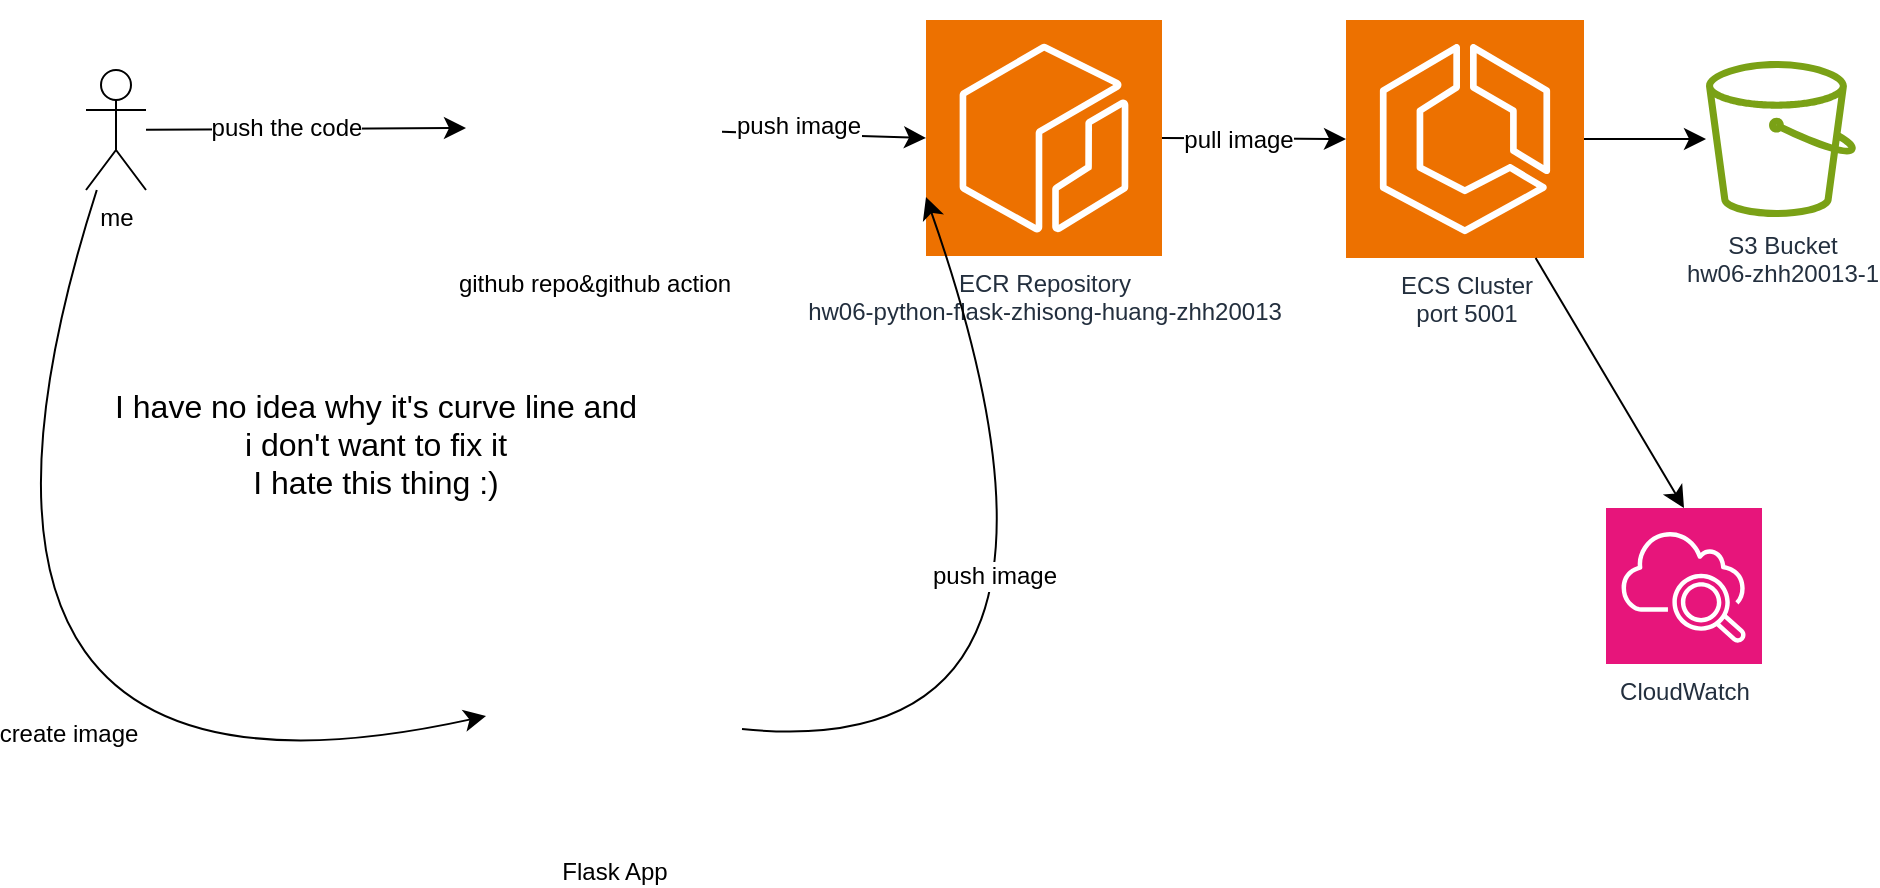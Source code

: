 <mxfile version="26.1.0">
  <diagram id="Ht1M8jgEwFfnCIfOTk4-" name="Page-1">
    <mxGraphModel dx="1789" dy="1349" grid="1" gridSize="10" guides="1" tooltips="1" connect="1" arrows="1" fold="1" page="1" pageScale="1" pageWidth="1169" pageHeight="827" math="0" shadow="0">
      <root>
        <mxCell id="0" />
        <mxCell id="1" parent="0" />
        <mxCell id="o-EwrLxDlOVlQtrlVzl7-3" style="edgeStyle=none;curved=1;rounded=0;orthogonalLoop=1;jettySize=auto;html=1;fontSize=12;startSize=8;endSize=8;" edge="1" parent="1" source="o-EwrLxDlOVlQtrlVzl7-1" target="o-EwrLxDlOVlQtrlVzl7-2">
          <mxGeometry relative="1" as="geometry">
            <Array as="points">
              <mxPoint x="250" y="270" />
            </Array>
          </mxGeometry>
        </mxCell>
        <mxCell id="o-EwrLxDlOVlQtrlVzl7-4" value="push the code" style="edgeLabel;html=1;align=center;verticalAlign=middle;resizable=0;points=[];fontSize=12;" vertex="1" connectable="0" parent="o-EwrLxDlOVlQtrlVzl7-3">
          <mxGeometry x="0.181" relative="1" as="geometry">
            <mxPoint x="-25" as="offset" />
          </mxGeometry>
        </mxCell>
        <mxCell id="o-EwrLxDlOVlQtrlVzl7-25" style="edgeStyle=none;curved=1;rounded=0;orthogonalLoop=1;jettySize=auto;html=1;fontSize=12;startSize=8;endSize=8;entryX=0;entryY=0.5;entryDx=0;entryDy=0;" edge="1" parent="1" source="o-EwrLxDlOVlQtrlVzl7-1" target="o-EwrLxDlOVlQtrlVzl7-24">
          <mxGeometry relative="1" as="geometry">
            <mxPoint x="105" y="570" as="targetPoint" />
            <Array as="points">
              <mxPoint x="-10" y="630" />
            </Array>
          </mxGeometry>
        </mxCell>
        <mxCell id="o-EwrLxDlOVlQtrlVzl7-31" value="create image" style="edgeLabel;html=1;align=center;verticalAlign=middle;resizable=0;points=[];fontSize=12;" vertex="1" connectable="0" parent="o-EwrLxDlOVlQtrlVzl7-25">
          <mxGeometry x="0.369" y="36" relative="1" as="geometry">
            <mxPoint as="offset" />
          </mxGeometry>
        </mxCell>
        <mxCell id="o-EwrLxDlOVlQtrlVzl7-1" value="me" style="shape=umlActor;verticalLabelPosition=bottom;verticalAlign=top;html=1;outlineConnect=0;" vertex="1" parent="1">
          <mxGeometry x="90" y="241" width="30" height="60" as="geometry" />
        </mxCell>
        <mxCell id="o-EwrLxDlOVlQtrlVzl7-2" value="github repo&amp;amp;github action" style="shape=image;html=1;verticalAlign=top;verticalLabelPosition=bottom;labelBackgroundColor=#ffffff;imageAspect=0;aspect=fixed;image=https://cdn1.iconfinder.com/data/icons/picons-social/57/github_rounded-128.png" vertex="1" parent="1">
          <mxGeometry x="280" y="206" width="128" height="128" as="geometry" />
        </mxCell>
        <mxCell id="o-EwrLxDlOVlQtrlVzl7-15" value="ECR Repository&lt;div&gt;hw06-python-flask-zhisong-huang-zhh20013&lt;/div&gt;" style="sketch=0;points=[[0,0,0],[0.25,0,0],[0.5,0,0],[0.75,0,0],[1,0,0],[0,1,0],[0.25,1,0],[0.5,1,0],[0.75,1,0],[1,1,0],[0,0.25,0],[0,0.5,0],[0,0.75,0],[1,0.25,0],[1,0.5,0],[1,0.75,0]];outlineConnect=0;fontColor=#232F3E;fillColor=#ED7100;strokeColor=#ffffff;dashed=0;verticalLabelPosition=bottom;verticalAlign=top;align=center;html=1;fontSize=12;fontStyle=0;aspect=fixed;shape=mxgraph.aws4.resourceIcon;resIcon=mxgraph.aws4.ecr;" vertex="1" parent="1">
          <mxGeometry x="510" y="216" width="118" height="118" as="geometry" />
        </mxCell>
        <mxCell id="o-EwrLxDlOVlQtrlVzl7-16" style="edgeStyle=none;curved=1;rounded=0;orthogonalLoop=1;jettySize=auto;html=1;entryX=0;entryY=0.5;entryDx=0;entryDy=0;entryPerimeter=0;fontSize=12;startSize=8;endSize=8;" edge="1" parent="1" source="o-EwrLxDlOVlQtrlVzl7-2" target="o-EwrLxDlOVlQtrlVzl7-15">
          <mxGeometry relative="1" as="geometry" />
        </mxCell>
        <mxCell id="o-EwrLxDlOVlQtrlVzl7-17" value="push image" style="edgeLabel;html=1;align=center;verticalAlign=middle;resizable=0;points=[];fontSize=12;" vertex="1" connectable="0" parent="o-EwrLxDlOVlQtrlVzl7-16">
          <mxGeometry x="-0.27" y="4" relative="1" as="geometry">
            <mxPoint x="1" as="offset" />
          </mxGeometry>
        </mxCell>
        <mxCell id="o-EwrLxDlOVlQtrlVzl7-34" style="edgeStyle=none;curved=1;rounded=0;orthogonalLoop=1;jettySize=auto;html=1;fontSize=12;startSize=8;endSize=8;" edge="1" parent="1" source="o-EwrLxDlOVlQtrlVzl7-18" target="o-EwrLxDlOVlQtrlVzl7-19">
          <mxGeometry relative="1" as="geometry" />
        </mxCell>
        <mxCell id="o-EwrLxDlOVlQtrlVzl7-18" value="ECS Cluster&lt;div&gt;port 5001&lt;/div&gt;" style="sketch=0;points=[[0,0,0],[0.25,0,0],[0.5,0,0],[0.75,0,0],[1,0,0],[0,1,0],[0.25,1,0],[0.5,1,0],[0.75,1,0],[1,1,0],[0,0.25,0],[0,0.5,0],[0,0.75,0],[1,0.25,0],[1,0.5,0],[1,0.75,0]];outlineConnect=0;fontColor=#232F3E;fillColor=#ED7100;strokeColor=#ffffff;dashed=0;verticalLabelPosition=bottom;verticalAlign=top;align=center;html=1;fontSize=12;fontStyle=0;aspect=fixed;shape=mxgraph.aws4.resourceIcon;resIcon=mxgraph.aws4.ecs;" vertex="1" parent="1">
          <mxGeometry x="720" y="216" width="119" height="119" as="geometry" />
        </mxCell>
        <mxCell id="o-EwrLxDlOVlQtrlVzl7-19" value="&lt;div&gt;S3 Bucket&lt;/div&gt;hw06-zhh20013-1" style="sketch=0;outlineConnect=0;fontColor=#232F3E;gradientColor=none;fillColor=#7AA116;strokeColor=none;dashed=0;verticalLabelPosition=bottom;verticalAlign=top;align=center;html=1;fontSize=12;fontStyle=0;aspect=fixed;pointerEvents=1;shape=mxgraph.aws4.bucket;" vertex="1" parent="1">
          <mxGeometry x="900" y="236.5" width="75" height="78" as="geometry" />
        </mxCell>
        <mxCell id="o-EwrLxDlOVlQtrlVzl7-22" style="edgeStyle=none;curved=1;rounded=0;orthogonalLoop=1;jettySize=auto;html=1;exitX=1;exitY=0.5;exitDx=0;exitDy=0;exitPerimeter=0;entryX=0;entryY=0.5;entryDx=0;entryDy=0;entryPerimeter=0;fontSize=12;startSize=8;endSize=8;" edge="1" parent="1" source="o-EwrLxDlOVlQtrlVzl7-15" target="o-EwrLxDlOVlQtrlVzl7-18">
          <mxGeometry relative="1" as="geometry" />
        </mxCell>
        <mxCell id="o-EwrLxDlOVlQtrlVzl7-23" value="pull image" style="edgeLabel;html=1;align=center;verticalAlign=middle;resizable=0;points=[];fontSize=12;" vertex="1" connectable="0" parent="o-EwrLxDlOVlQtrlVzl7-22">
          <mxGeometry x="0.177" relative="1" as="geometry">
            <mxPoint x="-16" as="offset" />
          </mxGeometry>
        </mxCell>
        <mxCell id="o-EwrLxDlOVlQtrlVzl7-24" value="Flask App" style="shape=image;html=1;verticalAlign=top;verticalLabelPosition=bottom;labelBackgroundColor=#ffffff;imageAspect=0;aspect=fixed;image=https://cdn0.iconfinder.com/data/icons/social-media-2104/24/social_media_social_media_logo_docker-128.png" vertex="1" parent="1">
          <mxGeometry x="290" y="500" width="128" height="128" as="geometry" />
        </mxCell>
        <mxCell id="o-EwrLxDlOVlQtrlVzl7-32" style="edgeStyle=none;curved=1;rounded=0;orthogonalLoop=1;jettySize=auto;html=1;entryX=0;entryY=0.75;entryDx=0;entryDy=0;entryPerimeter=0;fontSize=12;startSize=8;endSize=8;" edge="1" parent="1" source="o-EwrLxDlOVlQtrlVzl7-24" target="o-EwrLxDlOVlQtrlVzl7-15">
          <mxGeometry relative="1" as="geometry">
            <Array as="points">
              <mxPoint x="610" y="590" />
            </Array>
          </mxGeometry>
        </mxCell>
        <mxCell id="o-EwrLxDlOVlQtrlVzl7-33" value="push image" style="edgeLabel;html=1;align=center;verticalAlign=middle;resizable=0;points=[];fontSize=12;" vertex="1" connectable="0" parent="o-EwrLxDlOVlQtrlVzl7-32">
          <mxGeometry x="0.233" y="31" relative="1" as="geometry">
            <mxPoint as="offset" />
          </mxGeometry>
        </mxCell>
        <mxCell id="o-EwrLxDlOVlQtrlVzl7-36" value="CloudWatch" style="sketch=0;points=[[0,0,0],[0.25,0,0],[0.5,0,0],[0.75,0,0],[1,0,0],[0,1,0],[0.25,1,0],[0.5,1,0],[0.75,1,0],[1,1,0],[0,0.25,0],[0,0.5,0],[0,0.75,0],[1,0.25,0],[1,0.5,0],[1,0.75,0]];points=[[0,0,0],[0.25,0,0],[0.5,0,0],[0.75,0,0],[1,0,0],[0,1,0],[0.25,1,0],[0.5,1,0],[0.75,1,0],[1,1,0],[0,0.25,0],[0,0.5,0],[0,0.75,0],[1,0.25,0],[1,0.5,0],[1,0.75,0]];outlineConnect=0;fontColor=#232F3E;fillColor=#E7157B;strokeColor=#ffffff;dashed=0;verticalLabelPosition=bottom;verticalAlign=top;align=center;html=1;fontSize=12;fontStyle=0;aspect=fixed;shape=mxgraph.aws4.resourceIcon;resIcon=mxgraph.aws4.cloudwatch_2;" vertex="1" parent="1">
          <mxGeometry x="850" y="460" width="78" height="78" as="geometry" />
        </mxCell>
        <mxCell id="o-EwrLxDlOVlQtrlVzl7-37" style="edgeStyle=none;curved=1;rounded=0;orthogonalLoop=1;jettySize=auto;html=1;entryX=0.5;entryY=0;entryDx=0;entryDy=0;entryPerimeter=0;fontSize=12;startSize=8;endSize=8;" edge="1" parent="1" source="o-EwrLxDlOVlQtrlVzl7-18" target="o-EwrLxDlOVlQtrlVzl7-36">
          <mxGeometry relative="1" as="geometry" />
        </mxCell>
        <mxCell id="o-EwrLxDlOVlQtrlVzl7-38" value="I have no idea why it&#39;s curve line and i don&#39;t want to fix it&lt;br&gt;I hate this thing :)" style="text;strokeColor=none;fillColor=none;html=1;align=center;verticalAlign=middle;whiteSpace=wrap;rounded=0;fontSize=16;" vertex="1" parent="1">
          <mxGeometry x="100" y="413" width="270" height="30" as="geometry" />
        </mxCell>
      </root>
    </mxGraphModel>
  </diagram>
</mxfile>
